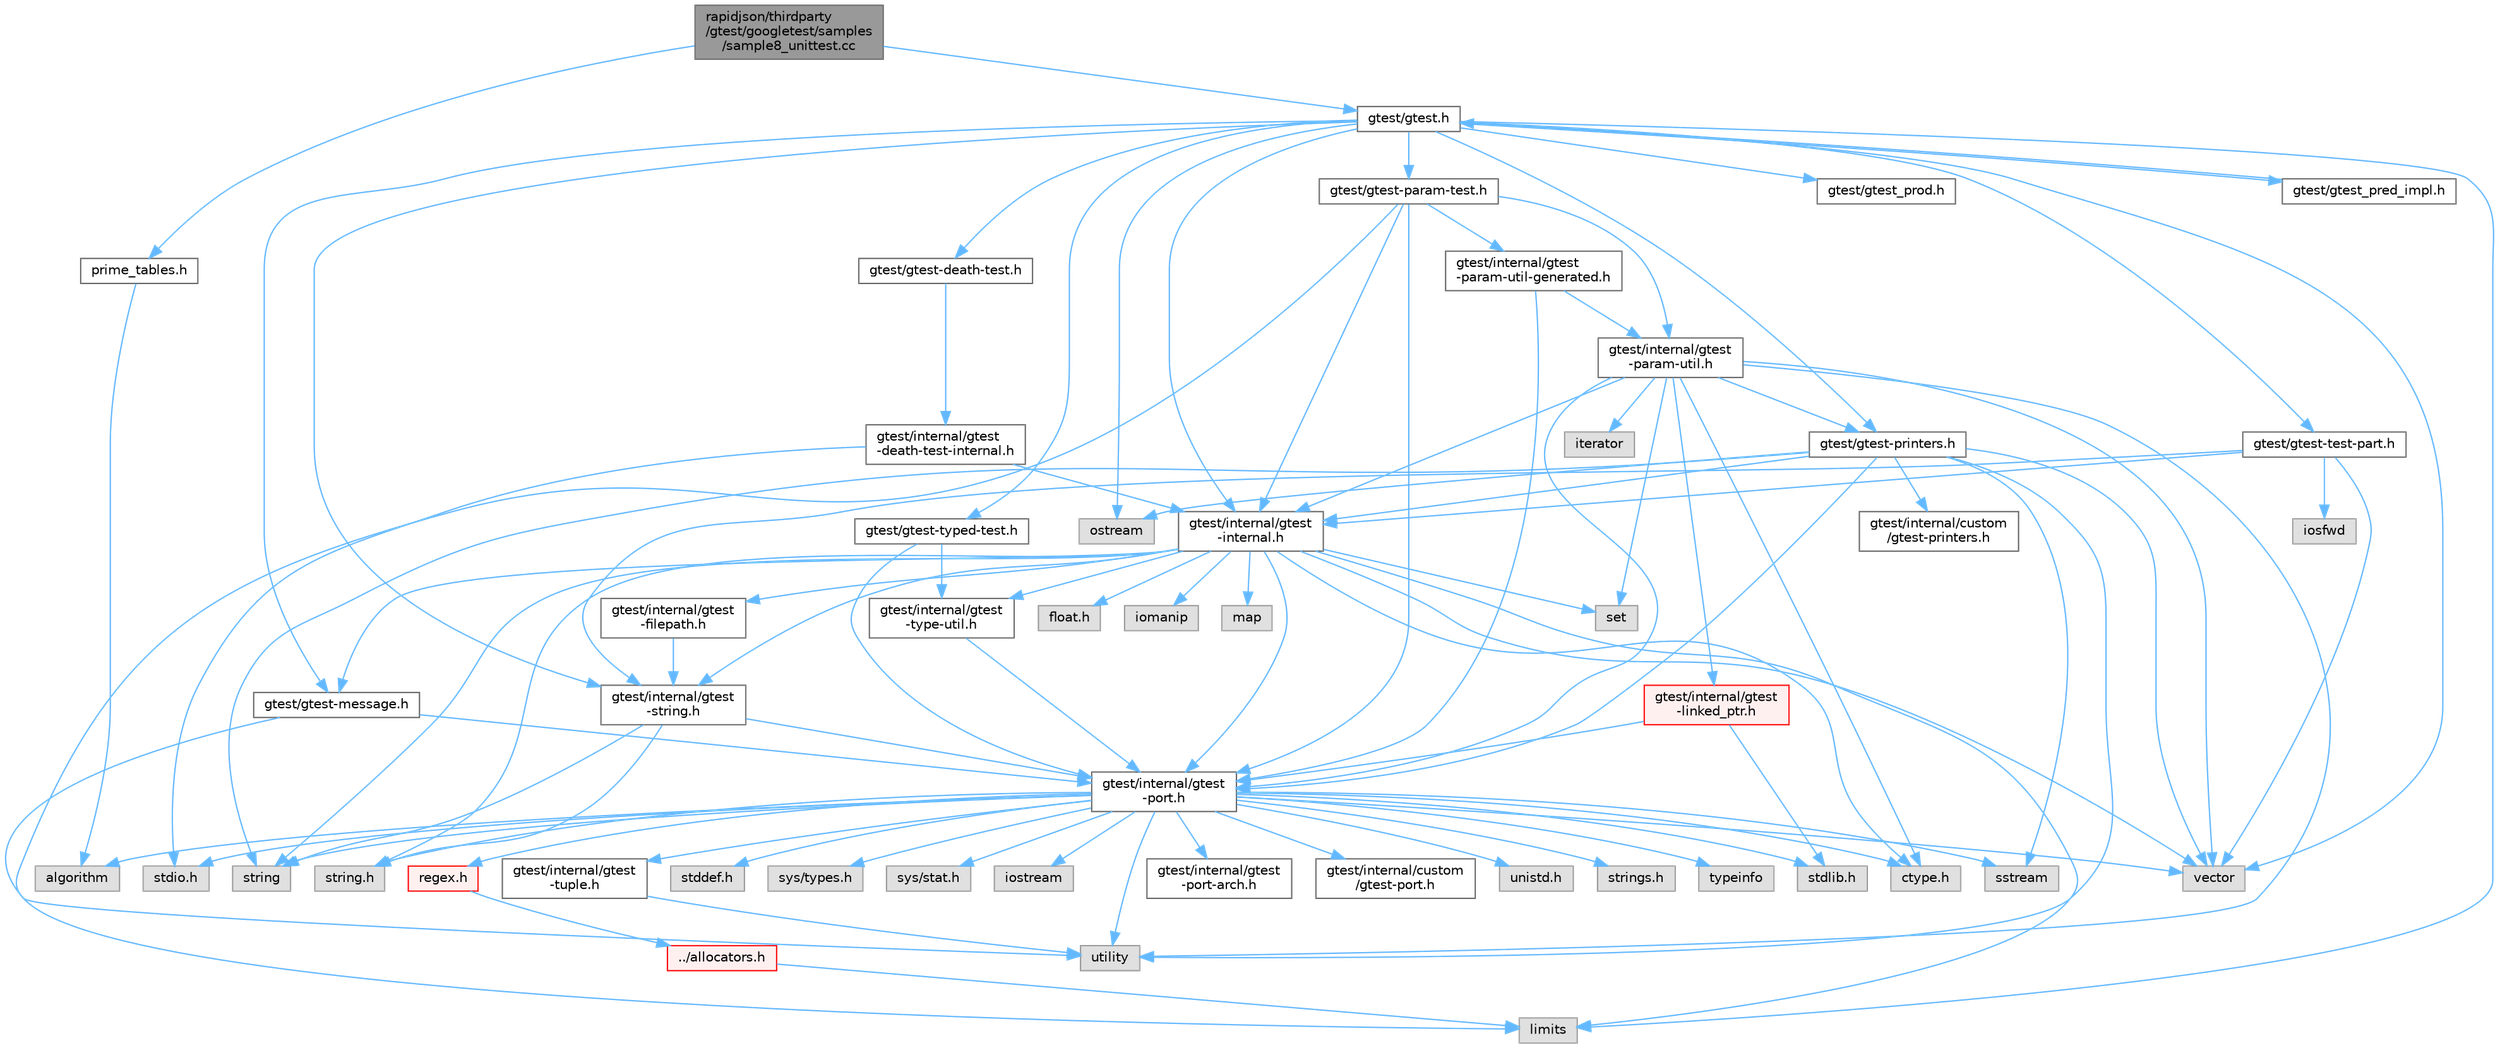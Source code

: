 digraph "rapidjson/thirdparty/gtest/googletest/samples/sample8_unittest.cc"
{
 // LATEX_PDF_SIZE
  bgcolor="transparent";
  edge [fontname=Helvetica,fontsize=10,labelfontname=Helvetica,labelfontsize=10];
  node [fontname=Helvetica,fontsize=10,shape=box,height=0.2,width=0.4];
  Node1 [id="Node000001",label="rapidjson/thirdparty\l/gtest/googletest/samples\l/sample8_unittest.cc",height=0.2,width=0.4,color="gray40", fillcolor="grey60", style="filled", fontcolor="black",tooltip=" "];
  Node1 -> Node2 [id="edge1_Node000001_Node000002",color="steelblue1",style="solid",tooltip=" "];
  Node2 [id="Node000002",label="prime_tables.h",height=0.2,width=0.4,color="grey40", fillcolor="white", style="filled",URL="$prime__tables_8h.html",tooltip=" "];
  Node2 -> Node3 [id="edge2_Node000002_Node000003",color="steelblue1",style="solid",tooltip=" "];
  Node3 [id="Node000003",label="algorithm",height=0.2,width=0.4,color="grey60", fillcolor="#E0E0E0", style="filled",tooltip=" "];
  Node1 -> Node4 [id="edge3_Node000001_Node000004",color="steelblue1",style="solid",tooltip=" "];
  Node4 [id="Node000004",label="gtest/gtest.h",height=0.2,width=0.4,color="grey40", fillcolor="white", style="filled",URL="$gtest_8h.html",tooltip=" "];
  Node4 -> Node5 [id="edge4_Node000004_Node000005",color="steelblue1",style="solid",tooltip=" "];
  Node5 [id="Node000005",label="limits",height=0.2,width=0.4,color="grey60", fillcolor="#E0E0E0", style="filled",tooltip=" "];
  Node4 -> Node6 [id="edge5_Node000004_Node000006",color="steelblue1",style="solid",tooltip=" "];
  Node6 [id="Node000006",label="ostream",height=0.2,width=0.4,color="grey60", fillcolor="#E0E0E0", style="filled",tooltip=" "];
  Node4 -> Node7 [id="edge6_Node000004_Node000007",color="steelblue1",style="solid",tooltip=" "];
  Node7 [id="Node000007",label="vector",height=0.2,width=0.4,color="grey60", fillcolor="#E0E0E0", style="filled",tooltip=" "];
  Node4 -> Node8 [id="edge7_Node000004_Node000008",color="steelblue1",style="solid",tooltip=" "];
  Node8 [id="Node000008",label="gtest/internal/gtest\l-internal.h",height=0.2,width=0.4,color="grey40", fillcolor="white", style="filled",URL="$gtest-internal_8h.html",tooltip=" "];
  Node8 -> Node9 [id="edge8_Node000008_Node000009",color="steelblue1",style="solid",tooltip=" "];
  Node9 [id="Node000009",label="gtest/internal/gtest\l-port.h",height=0.2,width=0.4,color="grey40", fillcolor="white", style="filled",URL="$gtest-port_8h.html",tooltip=" "];
  Node9 -> Node10 [id="edge9_Node000009_Node000010",color="steelblue1",style="solid",tooltip=" "];
  Node10 [id="Node000010",label="ctype.h",height=0.2,width=0.4,color="grey60", fillcolor="#E0E0E0", style="filled",tooltip=" "];
  Node9 -> Node11 [id="edge10_Node000009_Node000011",color="steelblue1",style="solid",tooltip=" "];
  Node11 [id="Node000011",label="stddef.h",height=0.2,width=0.4,color="grey60", fillcolor="#E0E0E0", style="filled",tooltip=" "];
  Node9 -> Node12 [id="edge11_Node000009_Node000012",color="steelblue1",style="solid",tooltip=" "];
  Node12 [id="Node000012",label="stdlib.h",height=0.2,width=0.4,color="grey60", fillcolor="#E0E0E0", style="filled",tooltip=" "];
  Node9 -> Node13 [id="edge12_Node000009_Node000013",color="steelblue1",style="solid",tooltip=" "];
  Node13 [id="Node000013",label="stdio.h",height=0.2,width=0.4,color="grey60", fillcolor="#E0E0E0", style="filled",tooltip=" "];
  Node9 -> Node14 [id="edge13_Node000009_Node000014",color="steelblue1",style="solid",tooltip=" "];
  Node14 [id="Node000014",label="string.h",height=0.2,width=0.4,color="grey60", fillcolor="#E0E0E0", style="filled",tooltip=" "];
  Node9 -> Node15 [id="edge14_Node000009_Node000015",color="steelblue1",style="solid",tooltip=" "];
  Node15 [id="Node000015",label="sys/types.h",height=0.2,width=0.4,color="grey60", fillcolor="#E0E0E0", style="filled",tooltip=" "];
  Node9 -> Node16 [id="edge15_Node000009_Node000016",color="steelblue1",style="solid",tooltip=" "];
  Node16 [id="Node000016",label="sys/stat.h",height=0.2,width=0.4,color="grey60", fillcolor="#E0E0E0", style="filled",tooltip=" "];
  Node9 -> Node17 [id="edge16_Node000009_Node000017",color="steelblue1",style="solid",tooltip=" "];
  Node17 [id="Node000017",label="string",height=0.2,width=0.4,color="grey60", fillcolor="#E0E0E0", style="filled",tooltip=" "];
  Node9 -> Node3 [id="edge17_Node000009_Node000003",color="steelblue1",style="solid",tooltip=" "];
  Node9 -> Node18 [id="edge18_Node000009_Node000018",color="steelblue1",style="solid",tooltip=" "];
  Node18 [id="Node000018",label="iostream",height=0.2,width=0.4,color="grey60", fillcolor="#E0E0E0", style="filled",tooltip=" "];
  Node9 -> Node19 [id="edge19_Node000009_Node000019",color="steelblue1",style="solid",tooltip=" "];
  Node19 [id="Node000019",label="sstream",height=0.2,width=0.4,color="grey60", fillcolor="#E0E0E0", style="filled",tooltip=" "];
  Node9 -> Node20 [id="edge20_Node000009_Node000020",color="steelblue1",style="solid",tooltip=" "];
  Node20 [id="Node000020",label="utility",height=0.2,width=0.4,color="grey60", fillcolor="#E0E0E0", style="filled",tooltip=" "];
  Node9 -> Node7 [id="edge21_Node000009_Node000007",color="steelblue1",style="solid",tooltip=" "];
  Node9 -> Node21 [id="edge22_Node000009_Node000021",color="steelblue1",style="solid",tooltip=" "];
  Node21 [id="Node000021",label="gtest/internal/gtest\l-port-arch.h",height=0.2,width=0.4,color="grey40", fillcolor="white", style="filled",URL="$gtest-port-arch_8h.html",tooltip=" "];
  Node9 -> Node22 [id="edge23_Node000009_Node000022",color="steelblue1",style="solid",tooltip=" "];
  Node22 [id="Node000022",label="gtest/internal/custom\l/gtest-port.h",height=0.2,width=0.4,color="grey40", fillcolor="white", style="filled",URL="$custom_2gtest-port_8h.html",tooltip=" "];
  Node9 -> Node23 [id="edge24_Node000009_Node000023",color="steelblue1",style="solid",tooltip=" "];
  Node23 [id="Node000023",label="unistd.h",height=0.2,width=0.4,color="grey60", fillcolor="#E0E0E0", style="filled",tooltip=" "];
  Node9 -> Node24 [id="edge25_Node000009_Node000024",color="steelblue1",style="solid",tooltip=" "];
  Node24 [id="Node000024",label="strings.h",height=0.2,width=0.4,color="grey60", fillcolor="#E0E0E0", style="filled",tooltip=" "];
  Node9 -> Node25 [id="edge26_Node000009_Node000025",color="steelblue1",style="solid",tooltip=" "];
  Node25 [id="Node000025",label="regex.h",height=0.2,width=0.4,color="red", fillcolor="#FFF0F0", style="filled",URL="$regex_8h.html",tooltip=" "];
  Node25 -> Node26 [id="edge27_Node000025_Node000026",color="steelblue1",style="solid",tooltip=" "];
  Node26 [id="Node000026",label="../allocators.h",height=0.2,width=0.4,color="red", fillcolor="#FFF0F0", style="filled",URL="$allocators_8h.html",tooltip=" "];
  Node26 -> Node5 [id="edge28_Node000026_Node000005",color="steelblue1",style="solid",tooltip=" "];
  Node9 -> Node38 [id="edge29_Node000009_Node000038",color="steelblue1",style="solid",tooltip=" "];
  Node38 [id="Node000038",label="typeinfo",height=0.2,width=0.4,color="grey60", fillcolor="#E0E0E0", style="filled",tooltip=" "];
  Node9 -> Node39 [id="edge30_Node000009_Node000039",color="steelblue1",style="solid",tooltip=" "];
  Node39 [id="Node000039",label="gtest/internal/gtest\l-tuple.h",height=0.2,width=0.4,color="grey40", fillcolor="white", style="filled",URL="$gtest-tuple_8h.html",tooltip=" "];
  Node39 -> Node20 [id="edge31_Node000039_Node000020",color="steelblue1",style="solid",tooltip=" "];
  Node8 -> Node10 [id="edge32_Node000008_Node000010",color="steelblue1",style="solid",tooltip=" "];
  Node8 -> Node40 [id="edge33_Node000008_Node000040",color="steelblue1",style="solid",tooltip=" "];
  Node40 [id="Node000040",label="float.h",height=0.2,width=0.4,color="grey60", fillcolor="#E0E0E0", style="filled",tooltip=" "];
  Node8 -> Node14 [id="edge34_Node000008_Node000014",color="steelblue1",style="solid",tooltip=" "];
  Node8 -> Node41 [id="edge35_Node000008_Node000041",color="steelblue1",style="solid",tooltip=" "];
  Node41 [id="Node000041",label="iomanip",height=0.2,width=0.4,color="grey60", fillcolor="#E0E0E0", style="filled",tooltip=" "];
  Node8 -> Node5 [id="edge36_Node000008_Node000005",color="steelblue1",style="solid",tooltip=" "];
  Node8 -> Node42 [id="edge37_Node000008_Node000042",color="steelblue1",style="solid",tooltip=" "];
  Node42 [id="Node000042",label="map",height=0.2,width=0.4,color="grey60", fillcolor="#E0E0E0", style="filled",tooltip=" "];
  Node8 -> Node43 [id="edge38_Node000008_Node000043",color="steelblue1",style="solid",tooltip=" "];
  Node43 [id="Node000043",label="set",height=0.2,width=0.4,color="grey60", fillcolor="#E0E0E0", style="filled",tooltip=" "];
  Node8 -> Node17 [id="edge39_Node000008_Node000017",color="steelblue1",style="solid",tooltip=" "];
  Node8 -> Node7 [id="edge40_Node000008_Node000007",color="steelblue1",style="solid",tooltip=" "];
  Node8 -> Node44 [id="edge41_Node000008_Node000044",color="steelblue1",style="solid",tooltip=" "];
  Node44 [id="Node000044",label="gtest/gtest-message.h",height=0.2,width=0.4,color="grey40", fillcolor="white", style="filled",URL="$gtest-message_8h.html",tooltip=" "];
  Node44 -> Node5 [id="edge42_Node000044_Node000005",color="steelblue1",style="solid",tooltip=" "];
  Node44 -> Node9 [id="edge43_Node000044_Node000009",color="steelblue1",style="solid",tooltip=" "];
  Node8 -> Node45 [id="edge44_Node000008_Node000045",color="steelblue1",style="solid",tooltip=" "];
  Node45 [id="Node000045",label="gtest/internal/gtest\l-filepath.h",height=0.2,width=0.4,color="grey40", fillcolor="white", style="filled",URL="$gtest-filepath_8h.html",tooltip=" "];
  Node45 -> Node46 [id="edge45_Node000045_Node000046",color="steelblue1",style="solid",tooltip=" "];
  Node46 [id="Node000046",label="gtest/internal/gtest\l-string.h",height=0.2,width=0.4,color="grey40", fillcolor="white", style="filled",URL="$gtest-string_8h.html",tooltip=" "];
  Node46 -> Node14 [id="edge46_Node000046_Node000014",color="steelblue1",style="solid",tooltip=" "];
  Node46 -> Node17 [id="edge47_Node000046_Node000017",color="steelblue1",style="solid",tooltip=" "];
  Node46 -> Node9 [id="edge48_Node000046_Node000009",color="steelblue1",style="solid",tooltip=" "];
  Node8 -> Node46 [id="edge49_Node000008_Node000046",color="steelblue1",style="solid",tooltip=" "];
  Node8 -> Node47 [id="edge50_Node000008_Node000047",color="steelblue1",style="solid",tooltip=" "];
  Node47 [id="Node000047",label="gtest/internal/gtest\l-type-util.h",height=0.2,width=0.4,color="grey40", fillcolor="white", style="filled",URL="$gtest-type-util_8h.html",tooltip=" "];
  Node47 -> Node9 [id="edge51_Node000047_Node000009",color="steelblue1",style="solid",tooltip=" "];
  Node4 -> Node46 [id="edge52_Node000004_Node000046",color="steelblue1",style="solid",tooltip=" "];
  Node4 -> Node48 [id="edge53_Node000004_Node000048",color="steelblue1",style="solid",tooltip=" "];
  Node48 [id="Node000048",label="gtest/gtest-death-test.h",height=0.2,width=0.4,color="grey40", fillcolor="white", style="filled",URL="$gtest-death-test_8h.html",tooltip=" "];
  Node48 -> Node49 [id="edge54_Node000048_Node000049",color="steelblue1",style="solid",tooltip=" "];
  Node49 [id="Node000049",label="gtest/internal/gtest\l-death-test-internal.h",height=0.2,width=0.4,color="grey40", fillcolor="white", style="filled",URL="$gtest-death-test-internal_8h.html",tooltip=" "];
  Node49 -> Node8 [id="edge55_Node000049_Node000008",color="steelblue1",style="solid",tooltip=" "];
  Node49 -> Node13 [id="edge56_Node000049_Node000013",color="steelblue1",style="solid",tooltip=" "];
  Node4 -> Node44 [id="edge57_Node000004_Node000044",color="steelblue1",style="solid",tooltip=" "];
  Node4 -> Node50 [id="edge58_Node000004_Node000050",color="steelblue1",style="solid",tooltip=" "];
  Node50 [id="Node000050",label="gtest/gtest-param-test.h",height=0.2,width=0.4,color="grey40", fillcolor="white", style="filled",URL="$gtest-param-test_8h.html",tooltip=" "];
  Node50 -> Node9 [id="edge59_Node000050_Node000009",color="steelblue1",style="solid",tooltip=" "];
  Node50 -> Node20 [id="edge60_Node000050_Node000020",color="steelblue1",style="solid",tooltip=" "];
  Node50 -> Node8 [id="edge61_Node000050_Node000008",color="steelblue1",style="solid",tooltip=" "];
  Node50 -> Node51 [id="edge62_Node000050_Node000051",color="steelblue1",style="solid",tooltip=" "];
  Node51 [id="Node000051",label="gtest/internal/gtest\l-param-util.h",height=0.2,width=0.4,color="grey40", fillcolor="white", style="filled",URL="$gtest-param-util_8h.html",tooltip=" "];
  Node51 -> Node10 [id="edge63_Node000051_Node000010",color="steelblue1",style="solid",tooltip=" "];
  Node51 -> Node52 [id="edge64_Node000051_Node000052",color="steelblue1",style="solid",tooltip=" "];
  Node52 [id="Node000052",label="iterator",height=0.2,width=0.4,color="grey60", fillcolor="#E0E0E0", style="filled",tooltip=" "];
  Node51 -> Node43 [id="edge65_Node000051_Node000043",color="steelblue1",style="solid",tooltip=" "];
  Node51 -> Node20 [id="edge66_Node000051_Node000020",color="steelblue1",style="solid",tooltip=" "];
  Node51 -> Node7 [id="edge67_Node000051_Node000007",color="steelblue1",style="solid",tooltip=" "];
  Node51 -> Node8 [id="edge68_Node000051_Node000008",color="steelblue1",style="solid",tooltip=" "];
  Node51 -> Node53 [id="edge69_Node000051_Node000053",color="steelblue1",style="solid",tooltip=" "];
  Node53 [id="Node000053",label="gtest/internal/gtest\l-linked_ptr.h",height=0.2,width=0.4,color="red", fillcolor="#FFF0F0", style="filled",URL="$gtest-linked__ptr_8h.html",tooltip=" "];
  Node53 -> Node12 [id="edge70_Node000053_Node000012",color="steelblue1",style="solid",tooltip=" "];
  Node53 -> Node9 [id="edge71_Node000053_Node000009",color="steelblue1",style="solid",tooltip=" "];
  Node51 -> Node9 [id="edge72_Node000051_Node000009",color="steelblue1",style="solid",tooltip=" "];
  Node51 -> Node55 [id="edge73_Node000051_Node000055",color="steelblue1",style="solid",tooltip=" "];
  Node55 [id="Node000055",label="gtest/gtest-printers.h",height=0.2,width=0.4,color="grey40", fillcolor="white", style="filled",URL="$gtest-printers_8h.html",tooltip=" "];
  Node55 -> Node6 [id="edge74_Node000055_Node000006",color="steelblue1",style="solid",tooltip=" "];
  Node55 -> Node19 [id="edge75_Node000055_Node000019",color="steelblue1",style="solid",tooltip=" "];
  Node55 -> Node17 [id="edge76_Node000055_Node000017",color="steelblue1",style="solid",tooltip=" "];
  Node55 -> Node20 [id="edge77_Node000055_Node000020",color="steelblue1",style="solid",tooltip=" "];
  Node55 -> Node7 [id="edge78_Node000055_Node000007",color="steelblue1",style="solid",tooltip=" "];
  Node55 -> Node9 [id="edge79_Node000055_Node000009",color="steelblue1",style="solid",tooltip=" "];
  Node55 -> Node8 [id="edge80_Node000055_Node000008",color="steelblue1",style="solid",tooltip=" "];
  Node55 -> Node56 [id="edge81_Node000055_Node000056",color="steelblue1",style="solid",tooltip=" "];
  Node56 [id="Node000056",label="gtest/internal/custom\l/gtest-printers.h",height=0.2,width=0.4,color="grey40", fillcolor="white", style="filled",URL="$internal_2custom_2gtest-printers_8h.html",tooltip=" "];
  Node50 -> Node57 [id="edge82_Node000050_Node000057",color="steelblue1",style="solid",tooltip=" "];
  Node57 [id="Node000057",label="gtest/internal/gtest\l-param-util-generated.h",height=0.2,width=0.4,color="grey40", fillcolor="white", style="filled",URL="$gtest-param-util-generated_8h.html",tooltip=" "];
  Node57 -> Node51 [id="edge83_Node000057_Node000051",color="steelblue1",style="solid",tooltip=" "];
  Node57 -> Node9 [id="edge84_Node000057_Node000009",color="steelblue1",style="solid",tooltip=" "];
  Node4 -> Node55 [id="edge85_Node000004_Node000055",color="steelblue1",style="solid",tooltip=" "];
  Node4 -> Node58 [id="edge86_Node000004_Node000058",color="steelblue1",style="solid",tooltip=" "];
  Node58 [id="Node000058",label="gtest/gtest_prod.h",height=0.2,width=0.4,color="grey40", fillcolor="white", style="filled",URL="$gtest__prod_8h.html",tooltip=" "];
  Node4 -> Node59 [id="edge87_Node000004_Node000059",color="steelblue1",style="solid",tooltip=" "];
  Node59 [id="Node000059",label="gtest/gtest-test-part.h",height=0.2,width=0.4,color="grey40", fillcolor="white", style="filled",URL="$gtest-test-part_8h.html",tooltip=" "];
  Node59 -> Node60 [id="edge88_Node000059_Node000060",color="steelblue1",style="solid",tooltip=" "];
  Node60 [id="Node000060",label="iosfwd",height=0.2,width=0.4,color="grey60", fillcolor="#E0E0E0", style="filled",tooltip=" "];
  Node59 -> Node7 [id="edge89_Node000059_Node000007",color="steelblue1",style="solid",tooltip=" "];
  Node59 -> Node8 [id="edge90_Node000059_Node000008",color="steelblue1",style="solid",tooltip=" "];
  Node59 -> Node46 [id="edge91_Node000059_Node000046",color="steelblue1",style="solid",tooltip=" "];
  Node4 -> Node61 [id="edge92_Node000004_Node000061",color="steelblue1",style="solid",tooltip=" "];
  Node61 [id="Node000061",label="gtest/gtest-typed-test.h",height=0.2,width=0.4,color="grey40", fillcolor="white", style="filled",URL="$gtest-typed-test_8h.html",tooltip=" "];
  Node61 -> Node9 [id="edge93_Node000061_Node000009",color="steelblue1",style="solid",tooltip=" "];
  Node61 -> Node47 [id="edge94_Node000061_Node000047",color="steelblue1",style="solid",tooltip=" "];
  Node4 -> Node62 [id="edge95_Node000004_Node000062",color="steelblue1",style="solid",tooltip=" "];
  Node62 [id="Node000062",label="gtest/gtest_pred_impl.h",height=0.2,width=0.4,color="grey40", fillcolor="white", style="filled",URL="$gtest__pred__impl_8h.html",tooltip=" "];
  Node62 -> Node4 [id="edge96_Node000062_Node000004",color="steelblue1",style="solid",tooltip=" "];
}
